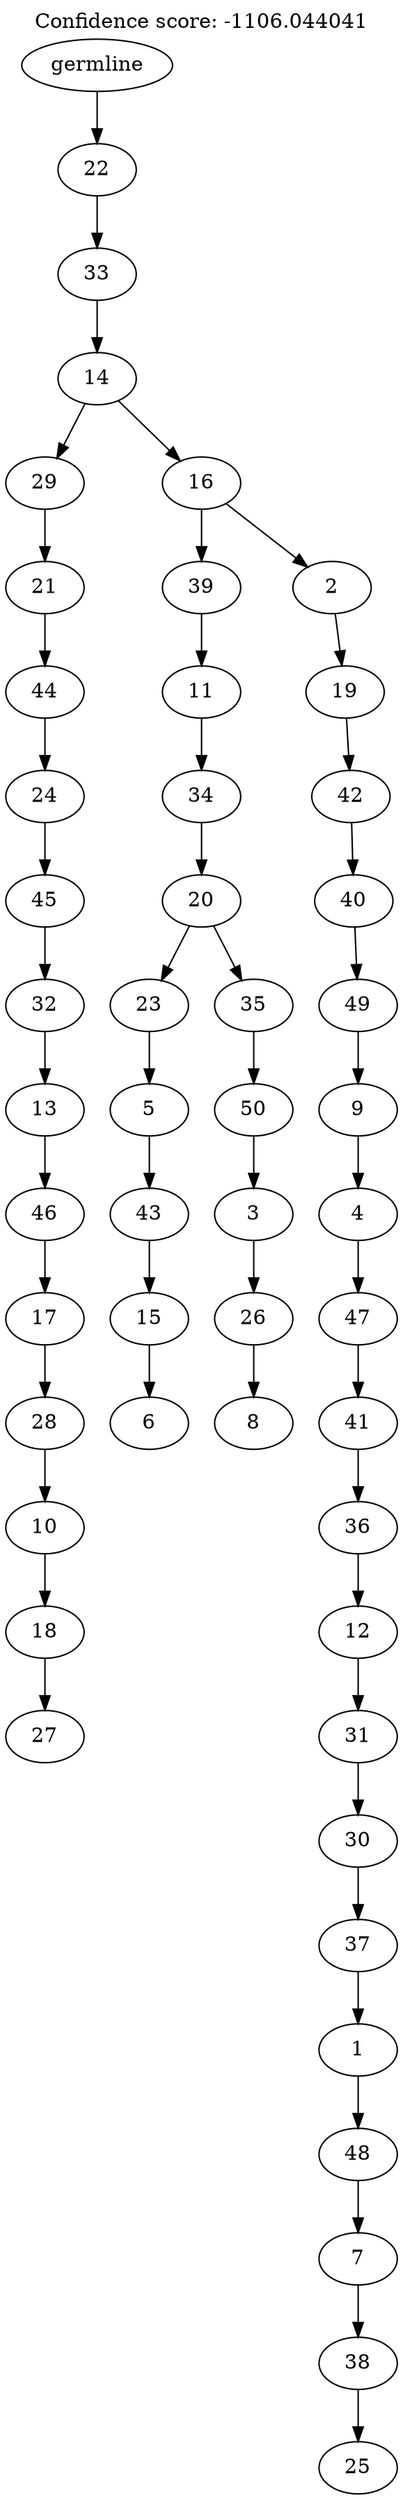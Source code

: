 digraph g {
	"49" -> "50";
	"50" [label="27"];
	"48" -> "49";
	"49" [label="18"];
	"47" -> "48";
	"48" [label="10"];
	"46" -> "47";
	"47" [label="28"];
	"45" -> "46";
	"46" [label="17"];
	"44" -> "45";
	"45" [label="46"];
	"43" -> "44";
	"44" [label="13"];
	"42" -> "43";
	"43" [label="32"];
	"41" -> "42";
	"42" [label="45"];
	"40" -> "41";
	"41" [label="24"];
	"39" -> "40";
	"40" [label="44"];
	"38" -> "39";
	"39" [label="21"];
	"36" -> "37";
	"37" [label="6"];
	"35" -> "36";
	"36" [label="15"];
	"34" -> "35";
	"35" [label="43"];
	"33" -> "34";
	"34" [label="5"];
	"31" -> "32";
	"32" [label="8"];
	"30" -> "31";
	"31" [label="26"];
	"29" -> "30";
	"30" [label="3"];
	"28" -> "29";
	"29" [label="50"];
	"27" -> "28";
	"28" [label="35"];
	"27" -> "33";
	"33" [label="23"];
	"26" -> "27";
	"27" [label="20"];
	"25" -> "26";
	"26" [label="34"];
	"24" -> "25";
	"25" [label="11"];
	"22" -> "23";
	"23" [label="25"];
	"21" -> "22";
	"22" [label="38"];
	"20" -> "21";
	"21" [label="7"];
	"19" -> "20";
	"20" [label="48"];
	"18" -> "19";
	"19" [label="1"];
	"17" -> "18";
	"18" [label="37"];
	"16" -> "17";
	"17" [label="30"];
	"15" -> "16";
	"16" [label="31"];
	"14" -> "15";
	"15" [label="12"];
	"13" -> "14";
	"14" [label="36"];
	"12" -> "13";
	"13" [label="41"];
	"11" -> "12";
	"12" [label="47"];
	"10" -> "11";
	"11" [label="4"];
	"9" -> "10";
	"10" [label="9"];
	"8" -> "9";
	"9" [label="49"];
	"7" -> "8";
	"8" [label="40"];
	"6" -> "7";
	"7" [label="42"];
	"5" -> "6";
	"6" [label="19"];
	"4" -> "5";
	"5" [label="2"];
	"4" -> "24";
	"24" [label="39"];
	"3" -> "4";
	"4" [label="16"];
	"3" -> "38";
	"38" [label="29"];
	"2" -> "3";
	"3" [label="14"];
	"1" -> "2";
	"2" [label="33"];
	"0" -> "1";
	"1" [label="22"];
	"0" [label="germline"];
	labelloc="t";
	label="Confidence score: -1106.044041";
}
